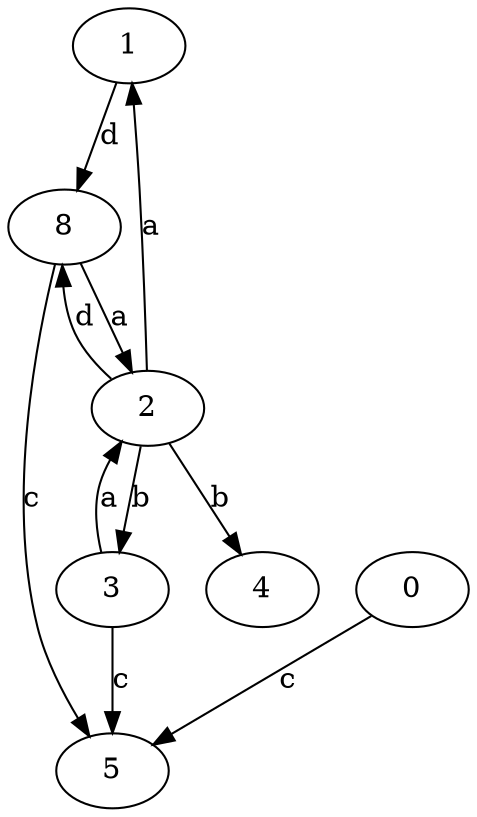 strict digraph  {
1;
2;
0;
3;
4;
5;
8;
1 -> 8  [label=d];
2 -> 1  [label=a];
2 -> 3  [label=b];
2 -> 4  [label=b];
2 -> 8  [label=d];
0 -> 5  [label=c];
3 -> 2  [label=a];
3 -> 5  [label=c];
8 -> 2  [label=a];
8 -> 5  [label=c];
}
